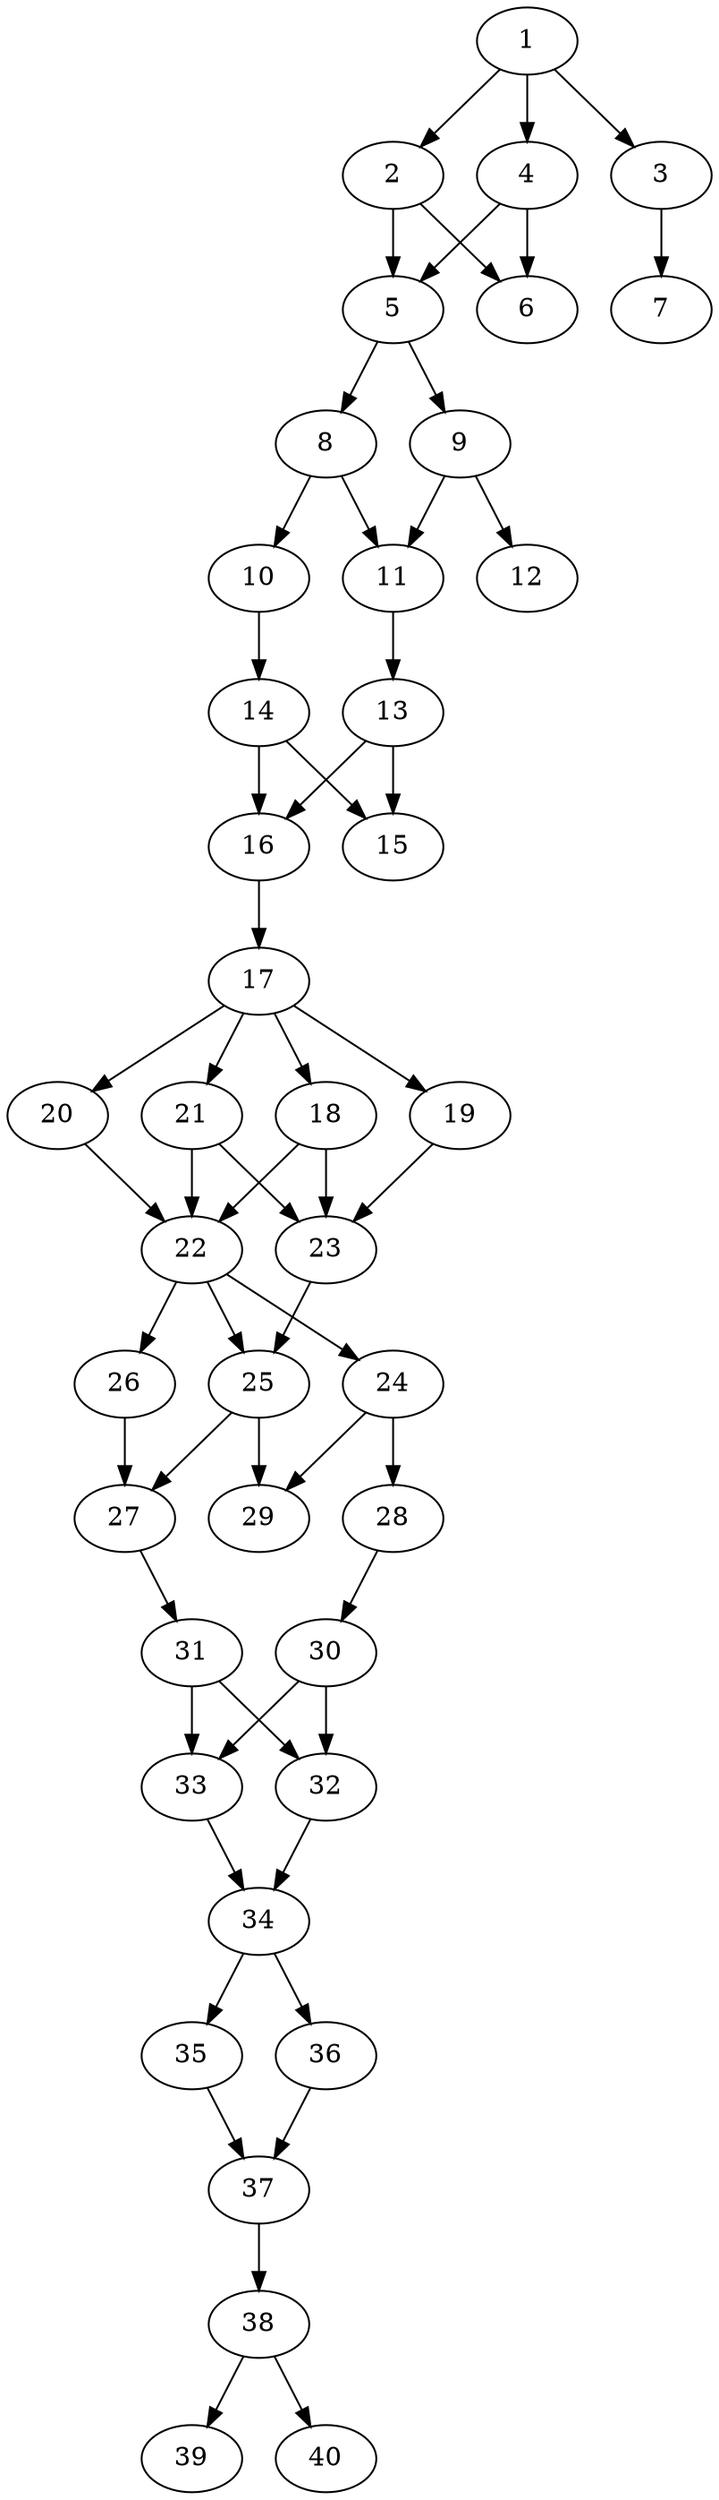 // DAG automatically generated by daggen at Thu Oct  3 14:06:49 2019
// ./daggen --dot -n 40 --ccr 0.4 --fat 0.3 --regular 0.5 --density 0.7 --mindata 5242880 --maxdata 52428800 
digraph G {
  1 [size="104501760", alpha="0.04", expect_size="41800704"] 
  1 -> 2 [size ="41800704"]
  1 -> 3 [size ="41800704"]
  1 -> 4 [size ="41800704"]
  2 [size="15313920", alpha="0.18", expect_size="6125568"] 
  2 -> 5 [size ="6125568"]
  2 -> 6 [size ="6125568"]
  3 [size="108753920", alpha="0.02", expect_size="43501568"] 
  3 -> 7 [size ="43501568"]
  4 [size="22428160", alpha="0.14", expect_size="8971264"] 
  4 -> 5 [size ="8971264"]
  4 -> 6 [size ="8971264"]
  5 [size="25940480", alpha="0.06", expect_size="10376192"] 
  5 -> 8 [size ="10376192"]
  5 -> 9 [size ="10376192"]
  6 [size="46888960", alpha="0.10", expect_size="18755584"] 
  7 [size="93857280", alpha="0.09", expect_size="37542912"] 
  8 [size="123599360", alpha="0.04", expect_size="49439744"] 
  8 -> 10 [size ="49439744"]
  8 -> 11 [size ="49439744"]
  9 [size="46512640", alpha="0.07", expect_size="18605056"] 
  9 -> 11 [size ="18605056"]
  9 -> 12 [size ="18605056"]
  10 [size="86144000", alpha="0.07", expect_size="34457600"] 
  10 -> 14 [size ="34457600"]
  11 [size="110021120", alpha="0.20", expect_size="44008448"] 
  11 -> 13 [size ="44008448"]
  12 [size="13752320", alpha="0.11", expect_size="5500928"] 
  13 [size="121582080", alpha="0.09", expect_size="48632832"] 
  13 -> 15 [size ="48632832"]
  13 -> 16 [size ="48632832"]
  14 [size="14220800", alpha="0.15", expect_size="5688320"] 
  14 -> 15 [size ="5688320"]
  14 -> 16 [size ="5688320"]
  15 [size="98867200", alpha="0.12", expect_size="39546880"] 
  16 [size="17738240", alpha="0.06", expect_size="7095296"] 
  16 -> 17 [size ="7095296"]
  17 [size="79229440", alpha="0.02", expect_size="31691776"] 
  17 -> 18 [size ="31691776"]
  17 -> 19 [size ="31691776"]
  17 -> 20 [size ="31691776"]
  17 -> 21 [size ="31691776"]
  18 [size="130460160", alpha="0.10", expect_size="52184064"] 
  18 -> 22 [size ="52184064"]
  18 -> 23 [size ="52184064"]
  19 [size="36723200", alpha="0.07", expect_size="14689280"] 
  19 -> 23 [size ="14689280"]
  20 [size="79982080", alpha="0.06", expect_size="31992832"] 
  20 -> 22 [size ="31992832"]
  21 [size="123338240", alpha="0.01", expect_size="49335296"] 
  21 -> 22 [size ="49335296"]
  21 -> 23 [size ="49335296"]
  22 [size="121402880", alpha="0.17", expect_size="48561152"] 
  22 -> 24 [size ="48561152"]
  22 -> 25 [size ="48561152"]
  22 -> 26 [size ="48561152"]
  23 [size="66309120", alpha="0.08", expect_size="26523648"] 
  23 -> 25 [size ="26523648"]
  24 [size="117693440", alpha="0.01", expect_size="47077376"] 
  24 -> 28 [size ="47077376"]
  24 -> 29 [size ="47077376"]
  25 [size="87464960", alpha="0.17", expect_size="34985984"] 
  25 -> 27 [size ="34985984"]
  25 -> 29 [size ="34985984"]
  26 [size="41912320", alpha="0.18", expect_size="16764928"] 
  26 -> 27 [size ="16764928"]
  27 [size="74460160", alpha="0.12", expect_size="29784064"] 
  27 -> 31 [size ="29784064"]
  28 [size="86003200", alpha="0.06", expect_size="34401280"] 
  28 -> 30 [size ="34401280"]
  29 [size="27325440", alpha="0.05", expect_size="10930176"] 
  30 [size="68631040", alpha="0.16", expect_size="27452416"] 
  30 -> 32 [size ="27452416"]
  30 -> 33 [size ="27452416"]
  31 [size="106700800", alpha="0.04", expect_size="42680320"] 
  31 -> 32 [size ="42680320"]
  31 -> 33 [size ="42680320"]
  32 [size="114964480", alpha="0.12", expect_size="45985792"] 
  32 -> 34 [size ="45985792"]
  33 [size="95628800", alpha="0.19", expect_size="38251520"] 
  33 -> 34 [size ="38251520"]
  34 [size="26378240", alpha="0.05", expect_size="10551296"] 
  34 -> 35 [size ="10551296"]
  34 -> 36 [size ="10551296"]
  35 [size="34498560", alpha="0.07", expect_size="13799424"] 
  35 -> 37 [size ="13799424"]
  36 [size="14858240", alpha="0.09", expect_size="5943296"] 
  36 -> 37 [size ="5943296"]
  37 [size="119208960", alpha="0.02", expect_size="47683584"] 
  37 -> 38 [size ="47683584"]
  38 [size="74403840", alpha="0.15", expect_size="29761536"] 
  38 -> 39 [size ="29761536"]
  38 -> 40 [size ="29761536"]
  39 [size="108902400", alpha="0.12", expect_size="43560960"] 
  40 [size="20180480", alpha="0.00", expect_size="8072192"] 
}
